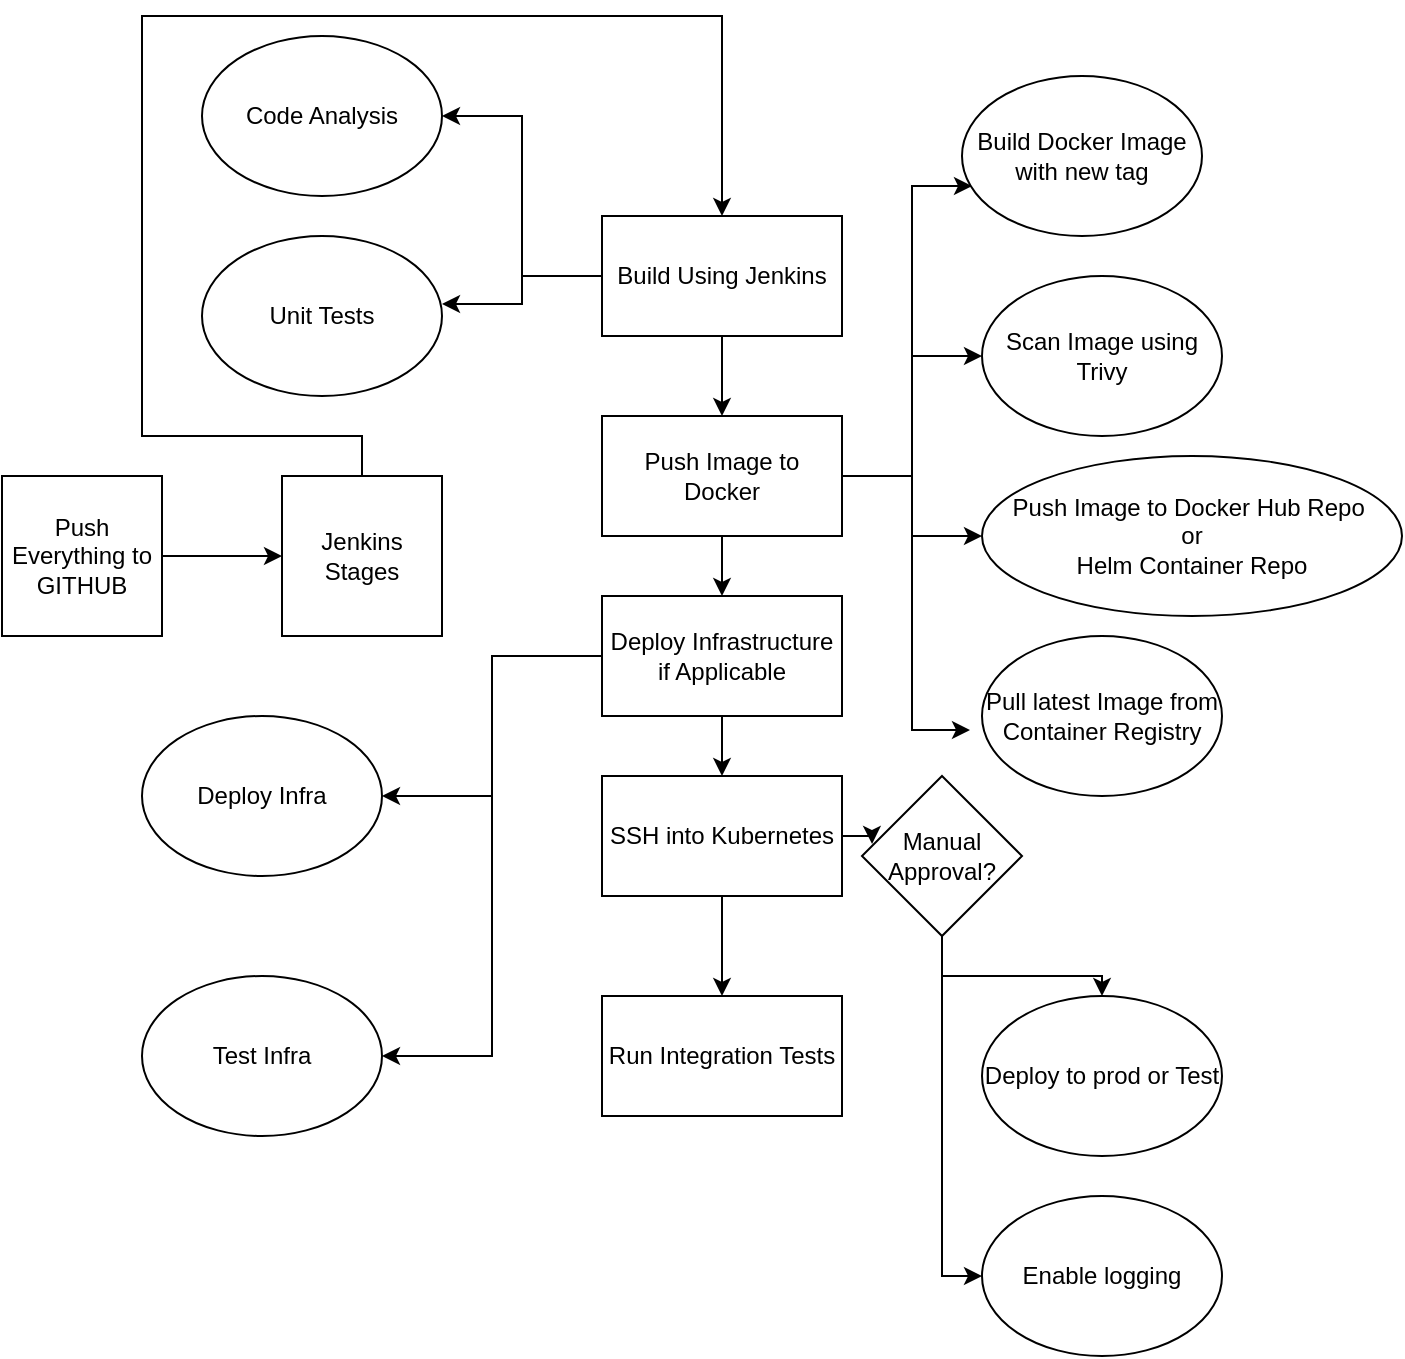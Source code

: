 <mxfile version="14.7.3" type="github">
  <diagram id="ra45e_u6qvAmAwzNRmPR" name="Page-1">
    <mxGraphModel dx="591" dy="1793" grid="1" gridSize="10" guides="1" tooltips="1" connect="1" arrows="1" fold="1" page="1" pageScale="1" pageWidth="850" pageHeight="1100" math="0" shadow="0">
      <root>
        <mxCell id="0" />
        <mxCell id="1" parent="0" />
        <mxCell id="2ANw5a_GqoRdQpoiPjpl-17" style="edgeStyle=orthogonalEdgeStyle;rounded=0;orthogonalLoop=1;jettySize=auto;html=1;exitX=0.5;exitY=0;exitDx=0;exitDy=0;entryX=0.5;entryY=0;entryDx=0;entryDy=0;" edge="1" parent="1" source="tF8XK75-klhXs1wCZ0tZ-1" target="69a5RTypOXIpSJwrr1ve-6">
          <mxGeometry relative="1" as="geometry">
            <Array as="points">
              <mxPoint x="320" y="210" />
              <mxPoint x="210" y="210" />
              <mxPoint x="210" />
              <mxPoint x="500" />
            </Array>
          </mxGeometry>
        </mxCell>
        <mxCell id="tF8XK75-klhXs1wCZ0tZ-1" value="Jenkins Stages" style="whiteSpace=wrap;html=1;aspect=fixed;" parent="1" vertex="1">
          <mxGeometry x="280" y="230" width="80" height="80" as="geometry" />
        </mxCell>
        <mxCell id="69a5RTypOXIpSJwrr1ve-4" style="edgeStyle=orthogonalEdgeStyle;rounded=0;orthogonalLoop=1;jettySize=auto;html=1;exitX=1;exitY=0.5;exitDx=0;exitDy=0;entryX=0;entryY=0.5;entryDx=0;entryDy=0;" parent="1" source="69a5RTypOXIpSJwrr1ve-2" target="tF8XK75-klhXs1wCZ0tZ-1" edge="1">
          <mxGeometry relative="1" as="geometry" />
        </mxCell>
        <mxCell id="69a5RTypOXIpSJwrr1ve-2" value="Push Everything to GITHUB" style="whiteSpace=wrap;html=1;aspect=fixed;" parent="1" vertex="1">
          <mxGeometry x="140" y="230" width="80" height="80" as="geometry" />
        </mxCell>
        <mxCell id="2ANw5a_GqoRdQpoiPjpl-3" style="edgeStyle=orthogonalEdgeStyle;rounded=0;orthogonalLoop=1;jettySize=auto;html=1;exitX=0;exitY=0.5;exitDx=0;exitDy=0;entryX=1;entryY=0.5;entryDx=0;entryDy=0;" edge="1" parent="1" source="69a5RTypOXIpSJwrr1ve-6" target="2ANw5a_GqoRdQpoiPjpl-1">
          <mxGeometry relative="1" as="geometry" />
        </mxCell>
        <mxCell id="2ANw5a_GqoRdQpoiPjpl-4" style="edgeStyle=orthogonalEdgeStyle;rounded=0;orthogonalLoop=1;jettySize=auto;html=1;exitX=0;exitY=0.75;exitDx=0;exitDy=0;entryX=1;entryY=0.425;entryDx=0;entryDy=0;entryPerimeter=0;" edge="1" parent="1" source="69a5RTypOXIpSJwrr1ve-6" target="2ANw5a_GqoRdQpoiPjpl-2">
          <mxGeometry relative="1" as="geometry">
            <Array as="points">
              <mxPoint x="440" y="130" />
              <mxPoint x="400" y="130" />
              <mxPoint x="400" y="144" />
            </Array>
          </mxGeometry>
        </mxCell>
        <mxCell id="2ANw5a_GqoRdQpoiPjpl-18" style="edgeStyle=orthogonalEdgeStyle;rounded=0;orthogonalLoop=1;jettySize=auto;html=1;exitX=0.5;exitY=1;exitDx=0;exitDy=0;" edge="1" parent="1" source="69a5RTypOXIpSJwrr1ve-6" target="69a5RTypOXIpSJwrr1ve-7">
          <mxGeometry relative="1" as="geometry" />
        </mxCell>
        <mxCell id="69a5RTypOXIpSJwrr1ve-6" value="Build Using Jenkins" style="rounded=0;whiteSpace=wrap;html=1;" parent="1" vertex="1">
          <mxGeometry x="440" y="100" width="120" height="60" as="geometry" />
        </mxCell>
        <mxCell id="69a5RTypOXIpSJwrr1ve-13" style="edgeStyle=orthogonalEdgeStyle;rounded=0;orthogonalLoop=1;jettySize=auto;html=1;exitX=1;exitY=0.5;exitDx=0;exitDy=0;entryX=0;entryY=0.5;entryDx=0;entryDy=0;" parent="1" source="69a5RTypOXIpSJwrr1ve-7" target="69a5RTypOXIpSJwrr1ve-10" edge="1">
          <mxGeometry relative="1" as="geometry" />
        </mxCell>
        <mxCell id="69a5RTypOXIpSJwrr1ve-14" style="edgeStyle=orthogonalEdgeStyle;rounded=0;orthogonalLoop=1;jettySize=auto;html=1;exitX=1;exitY=0.75;exitDx=0;exitDy=0;entryX=0;entryY=0.5;entryDx=0;entryDy=0;" parent="1" source="69a5RTypOXIpSJwrr1ve-7" target="69a5RTypOXIpSJwrr1ve-11" edge="1">
          <mxGeometry relative="1" as="geometry">
            <Array as="points">
              <mxPoint x="560" y="230" />
              <mxPoint x="595" y="230" />
              <mxPoint x="595" y="260" />
            </Array>
          </mxGeometry>
        </mxCell>
        <mxCell id="69a5RTypOXIpSJwrr1ve-16" style="edgeStyle=orthogonalEdgeStyle;rounded=0;orthogonalLoop=1;jettySize=auto;html=1;exitX=1;exitY=0.75;exitDx=0;exitDy=0;entryX=-0.025;entryY=0.588;entryDx=0;entryDy=0;entryPerimeter=0;" parent="1" edge="1">
          <mxGeometry relative="1" as="geometry">
            <mxPoint x="557" y="245" as="sourcePoint" />
            <mxPoint x="624" y="357.04" as="targetPoint" />
            <Array as="points">
              <mxPoint x="555" y="245" />
              <mxPoint x="555" y="230" />
              <mxPoint x="595" y="230" />
              <mxPoint x="595" y="357" />
            </Array>
          </mxGeometry>
        </mxCell>
        <mxCell id="69a5RTypOXIpSJwrr1ve-18" style="edgeStyle=orthogonalEdgeStyle;rounded=0;orthogonalLoop=1;jettySize=auto;html=1;exitX=1;exitY=0.25;exitDx=0;exitDy=0;entryX=0;entryY=0.5;entryDx=0;entryDy=0;" parent="1" edge="1">
          <mxGeometry relative="1" as="geometry">
            <mxPoint x="514" y="230" as="sourcePoint" />
            <mxPoint x="625" y="85" as="targetPoint" />
            <Array as="points">
              <mxPoint x="595" y="230" />
              <mxPoint x="595" y="85" />
            </Array>
          </mxGeometry>
        </mxCell>
        <mxCell id="2ANw5a_GqoRdQpoiPjpl-19" style="edgeStyle=orthogonalEdgeStyle;rounded=0;orthogonalLoop=1;jettySize=auto;html=1;exitX=0.5;exitY=1;exitDx=0;exitDy=0;entryX=0.5;entryY=0;entryDx=0;entryDy=0;" edge="1" parent="1" source="69a5RTypOXIpSJwrr1ve-7" target="2ANw5a_GqoRdQpoiPjpl-5">
          <mxGeometry relative="1" as="geometry" />
        </mxCell>
        <mxCell id="69a5RTypOXIpSJwrr1ve-7" value="Push Image to Docker" style="rounded=0;whiteSpace=wrap;html=1;" parent="1" vertex="1">
          <mxGeometry x="440" y="200" width="120" height="60" as="geometry" />
        </mxCell>
        <mxCell id="2ANw5a_GqoRdQpoiPjpl-21" style="edgeStyle=orthogonalEdgeStyle;rounded=0;orthogonalLoop=1;jettySize=auto;html=1;exitX=0.5;exitY=1;exitDx=0;exitDy=0;" edge="1" parent="1" source="69a5RTypOXIpSJwrr1ve-8" target="69a5RTypOXIpSJwrr1ve-9">
          <mxGeometry relative="1" as="geometry" />
        </mxCell>
        <mxCell id="2ANw5a_GqoRdQpoiPjpl-25" style="edgeStyle=orthogonalEdgeStyle;rounded=0;orthogonalLoop=1;jettySize=auto;html=1;exitX=1;exitY=0.5;exitDx=0;exitDy=0;entryX=0.063;entryY=0.425;entryDx=0;entryDy=0;entryPerimeter=0;" edge="1" parent="1" source="69a5RTypOXIpSJwrr1ve-8" target="2ANw5a_GqoRdQpoiPjpl-22">
          <mxGeometry relative="1" as="geometry" />
        </mxCell>
        <mxCell id="69a5RTypOXIpSJwrr1ve-8" value="SSH into Kubernetes" style="rounded=0;whiteSpace=wrap;html=1;" parent="1" vertex="1">
          <mxGeometry x="440" y="380" width="120" height="60" as="geometry" />
        </mxCell>
        <mxCell id="69a5RTypOXIpSJwrr1ve-9" value="Run Integration Tests" style="rounded=0;whiteSpace=wrap;html=1;" parent="1" vertex="1">
          <mxGeometry x="440" y="490" width="120" height="60" as="geometry" />
        </mxCell>
        <mxCell id="69a5RTypOXIpSJwrr1ve-10" value="Scan Image using Trivy" style="ellipse;whiteSpace=wrap;html=1;" parent="1" vertex="1">
          <mxGeometry x="630" y="130" width="120" height="80" as="geometry" />
        </mxCell>
        <mxCell id="69a5RTypOXIpSJwrr1ve-11" value="Push Image to Docker Hub Repo&amp;nbsp;&lt;br&gt;or&lt;br&gt;Helm Container Repo" style="ellipse;whiteSpace=wrap;html=1;" parent="1" vertex="1">
          <mxGeometry x="630" y="220" width="210" height="80" as="geometry" />
        </mxCell>
        <mxCell id="69a5RTypOXIpSJwrr1ve-12" value="Pull latest Image from Container Registry" style="ellipse;whiteSpace=wrap;html=1;" parent="1" vertex="1">
          <mxGeometry x="630" y="310" width="120" height="80" as="geometry" />
        </mxCell>
        <mxCell id="69a5RTypOXIpSJwrr1ve-17" value="&lt;span&gt;Build Docker Image with new tag&lt;/span&gt;" style="ellipse;whiteSpace=wrap;html=1;" parent="1" vertex="1">
          <mxGeometry x="620" y="30" width="120" height="80" as="geometry" />
        </mxCell>
        <mxCell id="2ANw5a_GqoRdQpoiPjpl-1" value="Code Analysis" style="ellipse;whiteSpace=wrap;html=1;" vertex="1" parent="1">
          <mxGeometry x="240" y="10" width="120" height="80" as="geometry" />
        </mxCell>
        <mxCell id="2ANw5a_GqoRdQpoiPjpl-2" value="Unit Tests" style="ellipse;whiteSpace=wrap;html=1;" vertex="1" parent="1">
          <mxGeometry x="240" y="110" width="120" height="80" as="geometry" />
        </mxCell>
        <mxCell id="2ANw5a_GqoRdQpoiPjpl-9" style="edgeStyle=orthogonalEdgeStyle;rounded=0;orthogonalLoop=1;jettySize=auto;html=1;exitX=0;exitY=0.5;exitDx=0;exitDy=0;entryX=1;entryY=0.5;entryDx=0;entryDy=0;" edge="1" parent="1" source="2ANw5a_GqoRdQpoiPjpl-5" target="2ANw5a_GqoRdQpoiPjpl-6">
          <mxGeometry relative="1" as="geometry" />
        </mxCell>
        <mxCell id="2ANw5a_GqoRdQpoiPjpl-10" style="edgeStyle=orthogonalEdgeStyle;rounded=0;orthogonalLoop=1;jettySize=auto;html=1;exitX=0;exitY=0.75;exitDx=0;exitDy=0;entryX=1;entryY=0.5;entryDx=0;entryDy=0;" edge="1" parent="1" source="2ANw5a_GqoRdQpoiPjpl-5" target="2ANw5a_GqoRdQpoiPjpl-7">
          <mxGeometry relative="1" as="geometry">
            <Array as="points">
              <mxPoint x="440" y="320" />
              <mxPoint x="385" y="320" />
              <mxPoint x="385" y="520" />
            </Array>
          </mxGeometry>
        </mxCell>
        <mxCell id="2ANw5a_GqoRdQpoiPjpl-20" style="edgeStyle=orthogonalEdgeStyle;rounded=0;orthogonalLoop=1;jettySize=auto;html=1;exitX=0.5;exitY=1;exitDx=0;exitDy=0;" edge="1" parent="1" source="2ANw5a_GqoRdQpoiPjpl-5" target="69a5RTypOXIpSJwrr1ve-8">
          <mxGeometry relative="1" as="geometry" />
        </mxCell>
        <mxCell id="2ANw5a_GqoRdQpoiPjpl-5" value="Deploy Infrastructure if Applicable" style="rounded=0;whiteSpace=wrap;html=1;" vertex="1" parent="1">
          <mxGeometry x="440" y="290" width="120" height="60" as="geometry" />
        </mxCell>
        <mxCell id="2ANw5a_GqoRdQpoiPjpl-6" value="Deploy Infra" style="ellipse;whiteSpace=wrap;html=1;" vertex="1" parent="1">
          <mxGeometry x="210" y="350" width="120" height="80" as="geometry" />
        </mxCell>
        <mxCell id="2ANw5a_GqoRdQpoiPjpl-7" value="Test Infra" style="ellipse;whiteSpace=wrap;html=1;" vertex="1" parent="1">
          <mxGeometry x="210" y="480" width="120" height="80" as="geometry" />
        </mxCell>
        <mxCell id="2ANw5a_GqoRdQpoiPjpl-11" value="Deploy to prod or Test" style="ellipse;whiteSpace=wrap;html=1;" vertex="1" parent="1">
          <mxGeometry x="630" y="490" width="120" height="80" as="geometry" />
        </mxCell>
        <mxCell id="2ANw5a_GqoRdQpoiPjpl-12" value="Enable logging" style="ellipse;whiteSpace=wrap;html=1;" vertex="1" parent="1">
          <mxGeometry x="630" y="590" width="120" height="80" as="geometry" />
        </mxCell>
        <mxCell id="2ANw5a_GqoRdQpoiPjpl-23" style="edgeStyle=orthogonalEdgeStyle;rounded=0;orthogonalLoop=1;jettySize=auto;html=1;exitX=0.5;exitY=1;exitDx=0;exitDy=0;entryX=0.5;entryY=0;entryDx=0;entryDy=0;" edge="1" parent="1" source="2ANw5a_GqoRdQpoiPjpl-22" target="2ANw5a_GqoRdQpoiPjpl-11">
          <mxGeometry relative="1" as="geometry">
            <Array as="points">
              <mxPoint x="610" y="480" />
              <mxPoint x="690" y="480" />
            </Array>
          </mxGeometry>
        </mxCell>
        <mxCell id="2ANw5a_GqoRdQpoiPjpl-24" style="edgeStyle=orthogonalEdgeStyle;rounded=0;orthogonalLoop=1;jettySize=auto;html=1;entryX=0;entryY=0.5;entryDx=0;entryDy=0;" edge="1" parent="1" source="2ANw5a_GqoRdQpoiPjpl-22" target="2ANw5a_GqoRdQpoiPjpl-12">
          <mxGeometry relative="1" as="geometry" />
        </mxCell>
        <mxCell id="2ANw5a_GqoRdQpoiPjpl-22" value="Manual Approval?" style="rhombus;whiteSpace=wrap;html=1;" vertex="1" parent="1">
          <mxGeometry x="570" y="380" width="80" height="80" as="geometry" />
        </mxCell>
      </root>
    </mxGraphModel>
  </diagram>
</mxfile>
